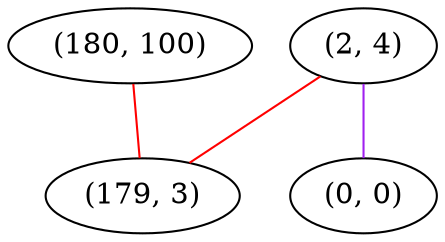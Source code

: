graph "" {
"(180, 100)";
"(2, 4)";
"(0, 0)";
"(179, 3)";
"(180, 100)" -- "(179, 3)"  [color=red, key=0, weight=1];
"(2, 4)" -- "(0, 0)"  [color=purple, key=0, weight=4];
"(2, 4)" -- "(179, 3)"  [color=red, key=0, weight=1];
}
